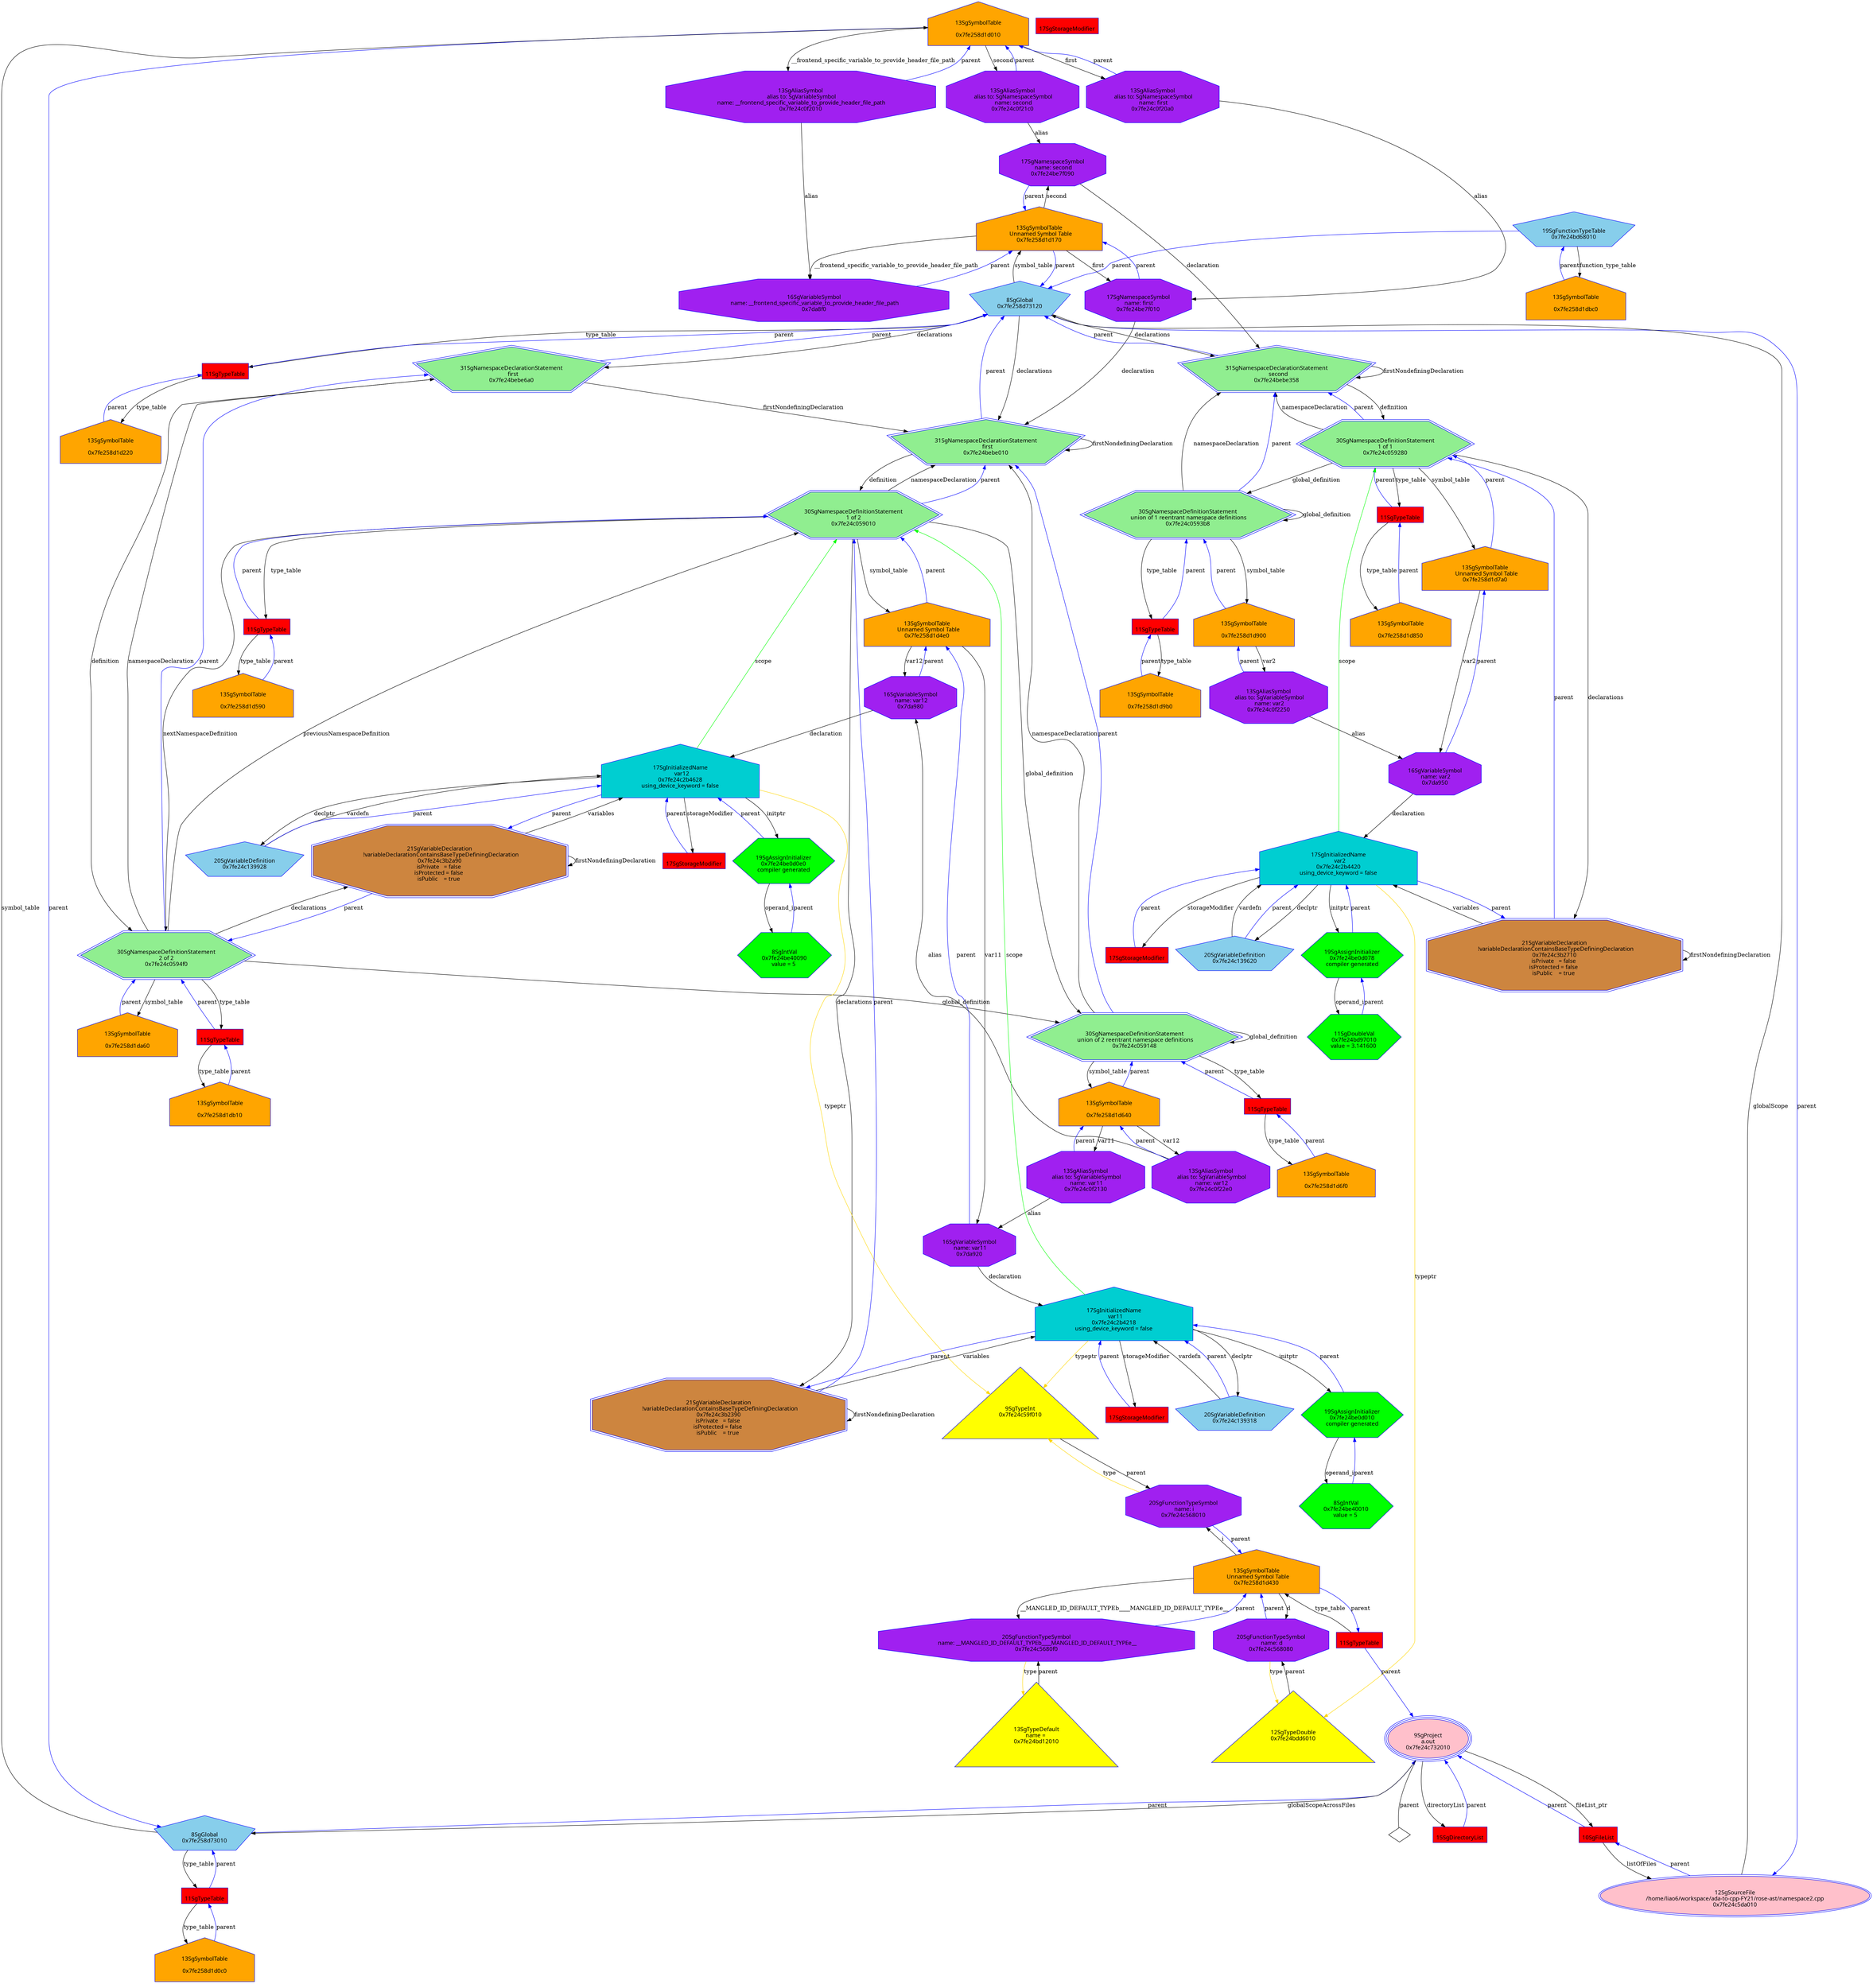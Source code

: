 digraph "Gnamespace2.cpp.dot" {
"0x7fe258d1d010"[label="\n13SgSymbolTable\n  \n  0x7fe258d1d010  " shape=house,regular=0,URL="\N",tooltip="more info at \N",sides=5,peripheries=1,color="blue",fillcolor=orange,fontname="7x13bold",fontcolor=black,style=filled];
"0x7fe258d1d010" -> "0x7fe24c0f21c0"[label="second" dir=forward ];
"0x7fe258d1d010" -> "0x7fe24c0f20a0"[label="first" dir=forward ];
"0x7fe258d1d010" -> "0x7fe24c0f2010"[label="__frontend_specific_variable_to_provide_header_file_path" dir=forward ];
"0x7fe258d1d010" -> "0x7fe258d73010"[label="parent" color="blue" dir=forward ];
"0x7fe258d1d0c0"[label="\n13SgSymbolTable\n  \n  0x7fe258d1d0c0  " shape=house,regular=0,URL="\N",tooltip="more info at \N",sides=5,peripheries=1,color="blue",fillcolor=orange,fontname="7x13bold",fontcolor=black,style=filled];
"0x7fe258d1d0c0" -> "0x72bf90"[label="parent" color="blue" dir=forward ];
"0x7fe258d1d170"[label="\n13SgSymbolTable\n  Unnamed Symbol Table\n  0x7fe258d1d170  " shape=house,regular=0,URL="\N",tooltip="more info at \N",sides=5,peripheries=1,color="blue",fillcolor=orange,fontname="7x13bold",fontcolor=black,style=filled];
"0x7fe258d1d170" -> "0x7fe24be7f090"[label="second" dir=forward ];
"0x7fe258d1d170" -> "0x7fe24be7f010"[label="first" dir=forward ];
"0x7fe258d1d170" -> "0x7da8f0"[label="__frontend_specific_variable_to_provide_header_file_path" dir=forward ];
"0x7fe258d1d170" -> "0x7fe258d73120"[label="parent" color="blue" dir=forward ];
"0x7fe258d1d220"[label="\n13SgSymbolTable\n  \n  0x7fe258d1d220  " shape=house,regular=0,URL="\N",tooltip="more info at \N",sides=5,peripheries=1,color="blue",fillcolor=orange,fontname="7x13bold",fontcolor=black,style=filled];
"0x7fe258d1d220" -> "0x72bfb8"[label="parent" color="blue" dir=forward ];
"0x7fe258d1d430"[label="\n13SgSymbolTable\n  Unnamed Symbol Table\n  0x7fe258d1d430  " shape=house,regular=0,URL="\N",tooltip="more info at \N",sides=5,peripheries=1,color="blue",fillcolor=orange,fontname="7x13bold",fontcolor=black,style=filled];
"0x7fe258d1d430" -> "0x7fe24c5680f0"[label="__MANGLED_ID_DEFAULT_TYPEb____MANGLED_ID_DEFAULT_TYPEe__" dir=forward ];
"0x7fe258d1d430" -> "0x7fe24c568080"[label="d" dir=forward ];
"0x7fe258d1d430" -> "0x7fe24c568010"[label="i" dir=forward ];
"0x7fe258d1d430" -> "0x72c008"[label="parent" color="blue" dir=forward ];
"0x7fe258d1d4e0"[label="\n13SgSymbolTable\n  Unnamed Symbol Table\n  0x7fe258d1d4e0  " shape=house,regular=0,URL="\N",tooltip="more info at \N",sides=5,peripheries=1,color="blue",fillcolor=orange,fontname="7x13bold",fontcolor=black,style=filled];
"0x7fe258d1d4e0" -> "0x7da980"[label="var12" dir=forward ];
"0x7fe258d1d4e0" -> "0x7da920"[label="var11" dir=forward ];
"0x7fe258d1d4e0" -> "0x7fe24c059010"[label="parent" color="blue" dir=forward ];
"0x7fe258d1d590"[label="\n13SgSymbolTable\n  \n  0x7fe258d1d590  " shape=house,regular=0,URL="\N",tooltip="more info at \N",sides=5,peripheries=1,color="blue",fillcolor=orange,fontname="7x13bold",fontcolor=black,style=filled];
"0x7fe258d1d590" -> "0x72c030"[label="parent" color="blue" dir=forward ];
"0x7fe258d1d640"[label="\n13SgSymbolTable\n  \n  0x7fe258d1d640  " shape=house,regular=0,URL="\N",tooltip="more info at \N",sides=5,peripheries=1,color="blue",fillcolor=orange,fontname="7x13bold",fontcolor=black,style=filled];
"0x7fe258d1d640" -> "0x7fe24c0f22e0"[label="var12" dir=forward ];
"0x7fe258d1d640" -> "0x7fe24c0f2130"[label="var11" dir=forward ];
"0x7fe258d1d640" -> "0x7fe24c059148"[label="parent" color="blue" dir=forward ];
"0x7fe258d1d6f0"[label="\n13SgSymbolTable\n  \n  0x7fe258d1d6f0  " shape=house,regular=0,URL="\N",tooltip="more info at \N",sides=5,peripheries=1,color="blue",fillcolor=orange,fontname="7x13bold",fontcolor=black,style=filled];
"0x7fe258d1d6f0" -> "0x72c058"[label="parent" color="blue" dir=forward ];
"0x7fe258d1d7a0"[label="\n13SgSymbolTable\n  Unnamed Symbol Table\n  0x7fe258d1d7a0  " shape=house,regular=0,URL="\N",tooltip="more info at \N",sides=5,peripheries=1,color="blue",fillcolor=orange,fontname="7x13bold",fontcolor=black,style=filled];
"0x7fe258d1d7a0" -> "0x7da950"[label="var2" dir=forward ];
"0x7fe258d1d7a0" -> "0x7fe24c059280"[label="parent" color="blue" dir=forward ];
"0x7fe258d1d850"[label="\n13SgSymbolTable\n  \n  0x7fe258d1d850  " shape=house,regular=0,URL="\N",tooltip="more info at \N",sides=5,peripheries=1,color="blue",fillcolor=orange,fontname="7x13bold",fontcolor=black,style=filled];
"0x7fe258d1d850" -> "0x72c080"[label="parent" color="blue" dir=forward ];
"0x7fe258d1d900"[label="\n13SgSymbolTable\n  \n  0x7fe258d1d900  " shape=house,regular=0,URL="\N",tooltip="more info at \N",sides=5,peripheries=1,color="blue",fillcolor=orange,fontname="7x13bold",fontcolor=black,style=filled];
"0x7fe258d1d900" -> "0x7fe24c0f2250"[label="var2" dir=forward ];
"0x7fe258d1d900" -> "0x7fe24c0593b8"[label="parent" color="blue" dir=forward ];
"0x7fe258d1d9b0"[label="\n13SgSymbolTable\n  \n  0x7fe258d1d9b0  " shape=house,regular=0,URL="\N",tooltip="more info at \N",sides=5,peripheries=1,color="blue",fillcolor=orange,fontname="7x13bold",fontcolor=black,style=filled];
"0x7fe258d1d9b0" -> "0x72c0a8"[label="parent" color="blue" dir=forward ];
"0x7fe258d1da60"[label="\n13SgSymbolTable\n  \n  0x7fe258d1da60  " shape=house,regular=0,URL="\N",tooltip="more info at \N",sides=5,peripheries=1,color="blue",fillcolor=orange,fontname="7x13bold",fontcolor=black,style=filled];
"0x7fe258d1da60" -> "0x7fe24c0594f0"[label="parent" color="blue" dir=forward ];
"0x7fe258d1db10"[label="\n13SgSymbolTable\n  \n  0x7fe258d1db10  " shape=house,regular=0,URL="\N",tooltip="more info at \N",sides=5,peripheries=1,color="blue",fillcolor=orange,fontname="7x13bold",fontcolor=black,style=filled];
"0x7fe258d1db10" -> "0x72c0d0"[label="parent" color="blue" dir=forward ];
"0x7fe258d1dbc0"[label="\n13SgSymbolTable\n  \n  0x7fe258d1dbc0  " shape=house,regular=0,URL="\N",tooltip="more info at \N",sides=5,peripheries=1,color="blue",fillcolor=orange,fontname="7x13bold",fontcolor=black,style=filled];
"0x7fe258d1dbc0" -> "0x7fe24bd68010"[label="parent" color="blue" dir=forward ];
"0x7c6f50"[label="\n17SgStorageModifier" shape=polygon,regular=0,URL="\N",tooltip="more info at \N",sides=4,peripheries=1,color="blue",fillcolor=red,fontname="7x13bold",fontcolor=black,style=filled];
"0x7c6f78"[label="\n17SgStorageModifier" shape=polygon,regular=0,URL="\N",tooltip="more info at \N",sides=4,peripheries=1,color="blue",fillcolor=red,fontname="7x13bold",fontcolor=black,style=filled];
"0x7c6f78" -> "0x7fe24c2b4218"[label="parent" color="blue" dir=forward ];
"0x7c6fa0"[label="\n17SgStorageModifier" shape=polygon,regular=0,URL="\N",tooltip="more info at \N",sides=4,peripheries=1,color="blue",fillcolor=red,fontname="7x13bold",fontcolor=black,style=filled];
"0x7c6fa0" -> "0x7fe24c2b4420"[label="parent" color="blue" dir=forward ];
"0x7c6fc8"[label="\n17SgStorageModifier" shape=polygon,regular=0,URL="\N",tooltip="more info at \N",sides=4,peripheries=1,color="blue",fillcolor=red,fontname="7x13bold",fontcolor=black,style=filled];
"0x7c6fc8" -> "0x7fe24c2b4628"[label="parent" color="blue" dir=forward ];
"0x7fe24c5da010"[label="\n12SgSourceFile\n  /home/liao6/workspace/ada-to-cpp-FY21/rose-ast/namespace2.cpp  \n  0x7fe24c5da010  " shape=ellipse,regular=0,URL="\N",tooltip="more info at \N",sides=5,peripheries=2,color="blue",fillcolor=pink,fontname="7x13bold",fontcolor=black,style=filled];
"0x7fe24c5da010" -> "0x7fe258d73120"[label="globalScope" dir=forward ];
"0x7fe24c5da010" -> "0x6f1530"[label="parent" color="blue" dir=forward ];
"0x6f1530"[label="\n10SgFileList" shape=polygon,regular=0,URL="\N",tooltip="more info at \N",sides=4,peripheries=1,color="blue",fillcolor=red,fontname="7x13bold",fontcolor=black,style=filled];
"0x6f1530" -> "0x7fe24c5da010"[label="listOfFiles" dir=forward ];
"0x6f1530" -> "0x7fe24c732010"[label="parent" color="blue" dir=forward ];
"0x710940"[label="\n15SgDirectoryList" shape=polygon,regular=0,URL="\N",tooltip="more info at \N",sides=4,peripheries=1,color="blue",fillcolor=red,fontname="7x13bold",fontcolor=black,style=filled];
"0x710940" -> "0x7fe24c732010"[label="parent" color="blue" dir=forward ];
"0x7fe24c732010"[label="\n9SgProject\n  a.out  \n  0x7fe24c732010  " shape=ellipse,regular=0,URL="\N",tooltip="more info at \N",sides=5,peripheries=3,color="blue",fillcolor=pink,fontname="7x13bold",fontcolor=black,style=filled];
"0x7fe24c732010" -> "0x6f1530"[label="fileList_ptr" dir=forward ];
"0x7fe24c732010" -> "0x710940"[label="directoryList" dir=forward ];
"0x7fe24c732010" -> "0x7fe258d73010"[label="globalScopeAcrossFiles" dir=forward ];
"0x7fe24c732010" -> "0x7fe24c732010__parent__null"[label="parent" dir=none ];
"0x7fe24c732010__parent__null"[label="" shape=diamond ];
"0x72bf90"[label="\n11SgTypeTable" shape=polygon,regular=0,URL="\N",tooltip="more info at \N",sides=4,peripheries=1,color="blue",fillcolor=red,fontname="7x13bold",fontcolor=black,style=filled];
"0x72bf90" -> "0x7fe258d1d0c0"[label="type_table" dir=forward ];
"0x72bf90" -> "0x7fe258d73010"[label="parent" color="blue" dir=forward ];
"0x72bfb8"[label="\n11SgTypeTable" shape=polygon,regular=0,URL="\N",tooltip="more info at \N",sides=4,peripheries=1,color="blue",fillcolor=red,fontname="7x13bold",fontcolor=black,style=filled];
"0x72bfb8" -> "0x7fe258d1d220"[label="type_table" dir=forward ];
"0x72bfb8" -> "0x7fe258d73120"[label="parent" color="blue" dir=forward ];
"0x72c008"[label="\n11SgTypeTable" shape=polygon,regular=0,URL="\N",tooltip="more info at \N",sides=4,peripheries=1,color="blue",fillcolor=red,fontname="7x13bold",fontcolor=black,style=filled];
"0x72c008" -> "0x7fe258d1d430"[label="type_table" dir=forward ];
"0x72c008" -> "0x7fe24c732010"[label="parent" color="blue" dir=forward ];
"0x72c030"[label="\n11SgTypeTable" shape=polygon,regular=0,URL="\N",tooltip="more info at \N",sides=4,peripheries=1,color="blue",fillcolor=red,fontname="7x13bold",fontcolor=black,style=filled];
"0x72c030" -> "0x7fe258d1d590"[label="type_table" dir=forward ];
"0x72c030" -> "0x7fe24c059010"[label="parent" color="blue" dir=forward ];
"0x72c058"[label="\n11SgTypeTable" shape=polygon,regular=0,URL="\N",tooltip="more info at \N",sides=4,peripheries=1,color="blue",fillcolor=red,fontname="7x13bold",fontcolor=black,style=filled];
"0x72c058" -> "0x7fe258d1d6f0"[label="type_table" dir=forward ];
"0x72c058" -> "0x7fe24c059148"[label="parent" color="blue" dir=forward ];
"0x72c080"[label="\n11SgTypeTable" shape=polygon,regular=0,URL="\N",tooltip="more info at \N",sides=4,peripheries=1,color="blue",fillcolor=red,fontname="7x13bold",fontcolor=black,style=filled];
"0x72c080" -> "0x7fe258d1d850"[label="type_table" dir=forward ];
"0x72c080" -> "0x7fe24c059280"[label="parent" color="blue" dir=forward ];
"0x72c0a8"[label="\n11SgTypeTable" shape=polygon,regular=0,URL="\N",tooltip="more info at \N",sides=4,peripheries=1,color="blue",fillcolor=red,fontname="7x13bold",fontcolor=black,style=filled];
"0x72c0a8" -> "0x7fe258d1d9b0"[label="type_table" dir=forward ];
"0x72c0a8" -> "0x7fe24c0593b8"[label="parent" color="blue" dir=forward ];
"0x72c0d0"[label="\n11SgTypeTable" shape=polygon,regular=0,URL="\N",tooltip="more info at \N",sides=4,peripheries=1,color="blue",fillcolor=red,fontname="7x13bold",fontcolor=black,style=filled];
"0x72c0d0" -> "0x7fe258d1db10"[label="type_table" dir=forward ];
"0x72c0d0" -> "0x7fe24c0594f0"[label="parent" color="blue" dir=forward ];
"0x7fe24c59f010"[label="\n9SgTypeInt\n  0x7fe24c59f010  \n   \n   " shape=polygon,regular=0,URL="\N",tooltip="more info at \N",sides=3,peripheries=1,color="blue",fillcolor=yellow,fontname="7x13bold",fontcolor=black,style=filled];
"0x7fe24c59f010" -> "0x7fe24c568010"[label="parent" dir=forward ];
"0x7fe24bdd6010"[label="\n12SgTypeDouble\n  0x7fe24bdd6010  \n   \n   " shape=polygon,regular=0,URL="\N",tooltip="more info at \N",sides=3,peripheries=1,color="blue",fillcolor=yellow,fontname="7x13bold",fontcolor=black,style=filled];
"0x7fe24bdd6010" -> "0x7fe24c568080"[label="parent" dir=forward ];
"0x7fe24bd12010"[label="\n13SgTypeDefault\n  name =   \n  0x7fe24bd12010  \n   \n   " shape=polygon,regular=0,URL="\N",tooltip="more info at \N",sides=3,peripheries=1,color="blue",fillcolor=yellow,fontname="7x13bold",fontcolor=black,style=filled];
"0x7fe24bd12010" -> "0x7fe24c5680f0"[label="parent" dir=forward ];
"0x7fe258d73010"[label="\n8SgGlobal\n  0x7fe258d73010  " shape=polygon,regular=0,URL="\N",tooltip="more info at \N",sides=5,peripheries=1,color="blue",fillcolor=skyblue,fontname="7x13bold",fontcolor=black,style=filled];
"0x7fe258d73010" -> "0x7fe258d1d010"[label="symbol_table" dir=forward ];
"0x7fe258d73010" -> "0x72bf90"[label="type_table" dir=forward ];
"0x7fe258d73010" -> "0x7fe24c732010"[label="parent" color="blue" dir=forward ];
"0x7fe258d73120"[label="\n8SgGlobal\n  0x7fe258d73120  " shape=polygon,regular=0,URL="\N",tooltip="more info at \N",sides=5,peripheries=1,color="blue",fillcolor=skyblue,fontname="7x13bold",fontcolor=black,style=filled];
"0x7fe258d73120" -> "0x7fe24bebe010"[label="declarations" dir=forward ];
"0x7fe258d73120" -> "0x7fe24bebe358"[label="declarations" dir=forward ];
"0x7fe258d73120" -> "0x7fe24bebe6a0"[label="declarations" dir=forward ];
"0x7fe258d73120" -> "0x7fe258d1d170"[label="symbol_table" dir=forward ];
"0x7fe258d73120" -> "0x72bfb8"[label="type_table" dir=forward ];
"0x7fe258d73120" -> "0x7fe24c5da010"[label="parent" color="blue" dir=forward ];
"0x7fe24c139318"[label="\n20SgVariableDefinition\n  0x7fe24c139318  " shape=polygon,regular=0,URL="\N",tooltip="more info at \N",sides=5,peripheries=1,color="blue",fillcolor=skyblue,fontname="7x13bold",fontcolor=black,style=filled];
"0x7fe24c139318" -> "0x7fe24c2b4218"[label="vardefn" dir=forward ];
"0x7fe24c139318" -> "0x7fe24c2b4218"[label="parent" color="blue" dir=forward ];
"0x7fe24c139620"[label="\n20SgVariableDefinition\n  0x7fe24c139620  " shape=polygon,regular=0,URL="\N",tooltip="more info at \N",sides=5,peripheries=1,color="blue",fillcolor=skyblue,fontname="7x13bold",fontcolor=black,style=filled];
"0x7fe24c139620" -> "0x7fe24c2b4420"[label="vardefn" dir=forward ];
"0x7fe24c139620" -> "0x7fe24c2b4420"[label="parent" color="blue" dir=forward ];
"0x7fe24c139928"[label="\n20SgVariableDefinition\n  0x7fe24c139928  " shape=polygon,regular=0,URL="\N",tooltip="more info at \N",sides=5,peripheries=1,color="blue",fillcolor=skyblue,fontname="7x13bold",fontcolor=black,style=filled];
"0x7fe24c139928" -> "0x7fe24c2b4628"[label="vardefn" dir=forward ];
"0x7fe24c139928" -> "0x7fe24c2b4628"[label="parent" color="blue" dir=forward ];
"0x7fe24bd68010"[label="\n19SgFunctionTypeTable\n  0x7fe24bd68010  " shape=polygon,regular=0,URL="\N",tooltip="more info at \N",sides=5,peripheries=1,color="blue",fillcolor=skyblue,fontname="7x13bold",fontcolor=black,style=filled];
"0x7fe24bd68010" -> "0x7fe258d1dbc0"[label="function_type_table" dir=forward ];
"0x7fe24bd68010" -> "0x7fe258d73120"[label="parent" color="blue" dir=forward ];
"0x7fe24c3b2390"[label="\n21SgVariableDeclaration\n  !variableDeclarationContainsBaseTypeDefiningDeclaration\n  0x7fe24c3b2390  \n isPrivate   = false  \n isProtected = false  \n isPublic    = true  " shape=polygon,regular=0,URL="\N",tooltip="more info at \N",sides=8,peripheries=2,color="blue",fillcolor=peru,fontname="7x13bold",fontcolor=black,style=filled];
"0x7fe24c3b2390" -> "0x7fe24c2b4218"[label="variables" dir=forward ];
"0x7fe24c3b2390" -> "0x7fe24c3b2390"[label="firstNondefiningDeclaration" dir=forward ];
"0x7fe24c3b2390" -> "0x7fe24c059010"[label="parent" color="blue" dir=forward ];
"0x7fe24c3b2710"[label="\n21SgVariableDeclaration\n  !variableDeclarationContainsBaseTypeDefiningDeclaration\n  0x7fe24c3b2710  \n isPrivate   = false  \n isProtected = false  \n isPublic    = true  " shape=polygon,regular=0,URL="\N",tooltip="more info at \N",sides=8,peripheries=2,color="blue",fillcolor=peru,fontname="7x13bold",fontcolor=black,style=filled];
"0x7fe24c3b2710" -> "0x7fe24c2b4420"[label="variables" dir=forward ];
"0x7fe24c3b2710" -> "0x7fe24c3b2710"[label="firstNondefiningDeclaration" dir=forward ];
"0x7fe24c3b2710" -> "0x7fe24c059280"[label="parent" color="blue" dir=forward ];
"0x7fe24c3b2a90"[label="\n21SgVariableDeclaration\n  !variableDeclarationContainsBaseTypeDefiningDeclaration\n  0x7fe24c3b2a90  \n isPrivate   = false  \n isProtected = false  \n isPublic    = true  " shape=polygon,regular=0,URL="\N",tooltip="more info at \N",sides=8,peripheries=2,color="blue",fillcolor=peru,fontname="7x13bold",fontcolor=black,style=filled];
"0x7fe24c3b2a90" -> "0x7fe24c2b4628"[label="variables" dir=forward ];
"0x7fe24c3b2a90" -> "0x7fe24c3b2a90"[label="firstNondefiningDeclaration" dir=forward ];
"0x7fe24c3b2a90" -> "0x7fe24c0594f0"[label="parent" color="blue" dir=forward ];
"0x7fe24bebe010"[label="\n31SgNamespaceDeclarationStatement\n  first\n  0x7fe24bebe010  " shape=polygon,regular=0,URL="\N",tooltip="more info at \N",sides=5,peripheries=2,color="blue",fillcolor=lightgreen,fontname="7x13bold",fontcolor=black,style=filled];
"0x7fe24bebe010" -> "0x7fe24c059010"[label="definition" dir=forward ];
"0x7fe24bebe010" -> "0x7fe24bebe010"[label="firstNondefiningDeclaration" dir=forward ];
"0x7fe24bebe010" -> "0x7fe258d73120"[label="parent" color="blue" dir=forward ];
"0x7fe24bebe358"[label="\n31SgNamespaceDeclarationStatement\n  second\n  0x7fe24bebe358  " shape=polygon,regular=0,URL="\N",tooltip="more info at \N",sides=5,peripheries=2,color="blue",fillcolor=lightgreen,fontname="7x13bold",fontcolor=black,style=filled];
"0x7fe24bebe358" -> "0x7fe24c059280"[label="definition" dir=forward ];
"0x7fe24bebe358" -> "0x7fe24bebe358"[label="firstNondefiningDeclaration" dir=forward ];
"0x7fe24bebe358" -> "0x7fe258d73120"[label="parent" color="blue" dir=forward ];
"0x7fe24bebe6a0"[label="\n31SgNamespaceDeclarationStatement\n  first\n  0x7fe24bebe6a0  " shape=polygon,regular=0,URL="\N",tooltip="more info at \N",sides=5,peripheries=2,color="blue",fillcolor=lightgreen,fontname="7x13bold",fontcolor=black,style=filled];
"0x7fe24bebe6a0" -> "0x7fe24c0594f0"[label="definition" dir=forward ];
"0x7fe24bebe6a0" -> "0x7fe24bebe010"[label="firstNondefiningDeclaration" dir=forward ];
"0x7fe24bebe6a0" -> "0x7fe258d73120"[label="parent" color="blue" dir=forward ];
"0x7fe24c059010"[label="\n30SgNamespaceDefinitionStatement\n  1 of 2  \n  0x7fe24c059010  " shape=polygon,regular=0,URL="\N",tooltip="more info at \N",sides=6,peripheries=2,color="blue",fillcolor=lightgreen,fontname="7x13bold",fontcolor=black,style=filled];
"0x7fe24c059010" -> "0x7fe24c3b2390"[label="declarations" dir=forward ];
"0x7fe24c059010" -> "0x7fe24bebe010"[label="namespaceDeclaration" dir=forward ];
"0x7fe24c059010" -> "0x7fe24c0594f0"[label="nextNamespaceDefinition" dir=forward ];
"0x7fe24c059010" -> "0x7fe24c059148"[label="global_definition" dir=forward ];
"0x7fe24c059010" -> "0x7fe258d1d4e0"[label="symbol_table" dir=forward ];
"0x7fe24c059010" -> "0x72c030"[label="type_table" dir=forward ];
"0x7fe24c059010" -> "0x7fe24bebe010"[label="parent" color="blue" dir=forward ];
"0x7fe24c059148"[label="\n30SgNamespaceDefinitionStatement\n  union of 2 reentrant namespace definitions \n  0x7fe24c059148  " shape=polygon,regular=0,URL="\N",tooltip="more info at \N",sides=6,peripheries=2,color="blue",fillcolor=lightgreen,fontname="7x13bold",fontcolor=black,style=filled];
"0x7fe24c059148" -> "0x7fe24bebe010"[label="namespaceDeclaration" dir=forward ];
"0x7fe24c059148" -> "0x7fe24c059148"[label="global_definition" dir=forward ];
"0x7fe24c059148" -> "0x7fe258d1d640"[label="symbol_table" dir=forward ];
"0x7fe24c059148" -> "0x72c058"[label="type_table" dir=forward ];
"0x7fe24c059148" -> "0x7fe24bebe010"[label="parent" color="blue" dir=forward ];
"0x7fe24c059280"[label="\n30SgNamespaceDefinitionStatement\n  1 of 1  \n  0x7fe24c059280  " shape=polygon,regular=0,URL="\N",tooltip="more info at \N",sides=6,peripheries=2,color="blue",fillcolor=lightgreen,fontname="7x13bold",fontcolor=black,style=filled];
"0x7fe24c059280" -> "0x7fe24c3b2710"[label="declarations" dir=forward ];
"0x7fe24c059280" -> "0x7fe24bebe358"[label="namespaceDeclaration" dir=forward ];
"0x7fe24c059280" -> "0x7fe24c0593b8"[label="global_definition" dir=forward ];
"0x7fe24c059280" -> "0x7fe258d1d7a0"[label="symbol_table" dir=forward ];
"0x7fe24c059280" -> "0x72c080"[label="type_table" dir=forward ];
"0x7fe24c059280" -> "0x7fe24bebe358"[label="parent" color="blue" dir=forward ];
"0x7fe24c0593b8"[label="\n30SgNamespaceDefinitionStatement\n  union of 1 reentrant namespace definitions \n  0x7fe24c0593b8  " shape=polygon,regular=0,URL="\N",tooltip="more info at \N",sides=6,peripheries=2,color="blue",fillcolor=lightgreen,fontname="7x13bold",fontcolor=black,style=filled];
"0x7fe24c0593b8" -> "0x7fe24bebe358"[label="namespaceDeclaration" dir=forward ];
"0x7fe24c0593b8" -> "0x7fe24c0593b8"[label="global_definition" dir=forward ];
"0x7fe24c0593b8" -> "0x7fe258d1d900"[label="symbol_table" dir=forward ];
"0x7fe24c0593b8" -> "0x72c0a8"[label="type_table" dir=forward ];
"0x7fe24c0593b8" -> "0x7fe24bebe358"[label="parent" color="blue" dir=forward ];
"0x7fe24c0594f0"[label="\n30SgNamespaceDefinitionStatement\n  2 of 2  \n  0x7fe24c0594f0  " shape=polygon,regular=0,URL="\N",tooltip="more info at \N",sides=6,peripheries=2,color="blue",fillcolor=lightgreen,fontname="7x13bold",fontcolor=black,style=filled];
"0x7fe24c0594f0" -> "0x7fe24c3b2a90"[label="declarations" dir=forward ];
"0x7fe24c0594f0" -> "0x7fe24bebe6a0"[label="namespaceDeclaration" dir=forward ];
"0x7fe24c0594f0" -> "0x7fe24c059010"[label="previousNamespaceDefinition" dir=forward ];
"0x7fe24c0594f0" -> "0x7fe24c059148"[label="global_definition" dir=forward ];
"0x7fe24c0594f0" -> "0x7fe258d1da60"[label="symbol_table" dir=forward ];
"0x7fe24c0594f0" -> "0x72c0d0"[label="type_table" dir=forward ];
"0x7fe24c0594f0" -> "0x7fe24bebe6a0"[label="parent" color="blue" dir=forward ];
"0x7fe24be0d010"[label="\n19SgAssignInitializer\n  0x7fe24be0d010  \n compiler generated " shape=polygon,regular=0,URL="\N",tooltip="more info at \N",sides=6,peripheries=1,color="blue",fillcolor=green,fontname="7x13bold",fontcolor=black,style=filled];
"0x7fe24be0d010" -> "0x7fe24be40010"[label="operand_i" dir=forward ];
"0x7fe24be0d010" -> "0x7fe24c2b4218"[label="parent" color="blue" dir=forward ];
"0x7fe24be0d078"[label="\n19SgAssignInitializer\n  0x7fe24be0d078  \n compiler generated " shape=polygon,regular=0,URL="\N",tooltip="more info at \N",sides=6,peripheries=1,color="blue",fillcolor=green,fontname="7x13bold",fontcolor=black,style=filled];
"0x7fe24be0d078" -> "0x7fe24bd97010"[label="operand_i" dir=forward ];
"0x7fe24be0d078" -> "0x7fe24c2b4420"[label="parent" color="blue" dir=forward ];
"0x7fe24be0d0e0"[label="\n19SgAssignInitializer\n  0x7fe24be0d0e0  \n compiler generated " shape=polygon,regular=0,URL="\N",tooltip="more info at \N",sides=6,peripheries=1,color="blue",fillcolor=green,fontname="7x13bold",fontcolor=black,style=filled];
"0x7fe24be0d0e0" -> "0x7fe24be40090"[label="operand_i" dir=forward ];
"0x7fe24be0d0e0" -> "0x7fe24c2b4628"[label="parent" color="blue" dir=forward ];
"0x7fe24be40010"[label="\n8SgIntVal\n  0x7fe24be40010  \n value = 5  " shape=polygon,regular=0,URL="\N",tooltip="more info at \N",sides=6,peripheries=1,color="blue",fillcolor=green,fontname="7x13bold",fontcolor=black,style=filled];
"0x7fe24be40010" -> "0x7fe24be0d010"[label="parent" color="blue" dir=forward ];
"0x7fe24be40090"[label="\n8SgIntVal\n  0x7fe24be40090  \n value = 5  " shape=polygon,regular=0,URL="\N",tooltip="more info at \N",sides=6,peripheries=1,color="blue",fillcolor=green,fontname="7x13bold",fontcolor=black,style=filled];
"0x7fe24be40090" -> "0x7fe24be0d0e0"[label="parent" color="blue" dir=forward ];
"0x7fe24bd97010"[label="\n11SgDoubleVal\n  0x7fe24bd97010  \n value = 3.141600  " shape=polygon,regular=0,URL="\N",tooltip="more info at \N",sides=6,peripheries=1,color="blue",fillcolor=green,fontname="7x13bold",fontcolor=black,style=filled];
"0x7fe24bd97010" -> "0x7fe24be0d078"[label="parent" color="blue" dir=forward ];
"0x7da8f0"[label="\n16SgVariableSymbol\n name: __frontend_specific_variable_to_provide_header_file_path\n  0x7da8f0  " shape=polygon,regular=0,URL="\N",tooltip="more info at \N",sides=8,peripheries=1,color="blue",fillcolor=purple,fontname="7x13bold",fontcolor=black,style=filled];
"0x7da8f0" -> "0x7fe258d1d170"[label="parent" color="blue" dir=forward ];
"0x7da920"[label="\n16SgVariableSymbol\n name: var11\n  0x7da920  " shape=polygon,regular=0,URL="\N",tooltip="more info at \N",sides=8,peripheries=1,color="blue",fillcolor=purple,fontname="7x13bold",fontcolor=black,style=filled];
"0x7da920" -> "0x7fe24c2b4218"[label="declaration" dir=forward ];
"0x7da920" -> "0x7fe258d1d4e0"[label="parent" color="blue" dir=forward ];
"0x7da950"[label="\n16SgVariableSymbol\n name: var2\n  0x7da950  " shape=polygon,regular=0,URL="\N",tooltip="more info at \N",sides=8,peripheries=1,color="blue",fillcolor=purple,fontname="7x13bold",fontcolor=black,style=filled];
"0x7da950" -> "0x7fe24c2b4420"[label="declaration" dir=forward ];
"0x7da950" -> "0x7fe258d1d7a0"[label="parent" color="blue" dir=forward ];
"0x7da980"[label="\n16SgVariableSymbol\n name: var12\n  0x7da980  " shape=polygon,regular=0,URL="\N",tooltip="more info at \N",sides=8,peripheries=1,color="blue",fillcolor=purple,fontname="7x13bold",fontcolor=black,style=filled];
"0x7da980" -> "0x7fe24c2b4628"[label="declaration" dir=forward ];
"0x7da980" -> "0x7fe258d1d4e0"[label="parent" color="blue" dir=forward ];
"0x7fe24c568010"[label="\n20SgFunctionTypeSymbol\n name: i\n  0x7fe24c568010  " shape=polygon,regular=0,URL="\N",tooltip="more info at \N",sides=8,peripheries=1,color="blue",fillcolor=purple,fontname="7x13bold",fontcolor=black,style=filled];
"0x7fe24c568010" -> "0x7fe24c59f010"[label="type" color="gold1" dir=forward ];
"0x7fe24c568010" -> "0x7fe258d1d430"[label="parent" color="blue" dir=forward ];
"0x7fe24c568080"[label="\n20SgFunctionTypeSymbol\n name: d\n  0x7fe24c568080  " shape=polygon,regular=0,URL="\N",tooltip="more info at \N",sides=8,peripheries=1,color="blue",fillcolor=purple,fontname="7x13bold",fontcolor=black,style=filled];
"0x7fe24c568080" -> "0x7fe24bdd6010"[label="type" color="gold1" dir=forward ];
"0x7fe24c568080" -> "0x7fe258d1d430"[label="parent" color="blue" dir=forward ];
"0x7fe24c5680f0"[label="\n20SgFunctionTypeSymbol\n name: __MANGLED_ID_DEFAULT_TYPEb____MANGLED_ID_DEFAULT_TYPEe__\n  0x7fe24c5680f0  " shape=polygon,regular=0,URL="\N",tooltip="more info at \N",sides=8,peripheries=1,color="blue",fillcolor=purple,fontname="7x13bold",fontcolor=black,style=filled];
"0x7fe24c5680f0" -> "0x7fe24bd12010"[label="type" color="gold1" dir=forward ];
"0x7fe24c5680f0" -> "0x7fe258d1d430"[label="parent" color="blue" dir=forward ];
"0x7fe24be7f010"[label="\n17SgNamespaceSymbol\n name: first\n  0x7fe24be7f010  " shape=polygon,regular=0,URL="\N",tooltip="more info at \N",sides=8,peripheries=1,color="blue",fillcolor=purple,fontname="7x13bold",fontcolor=black,style=filled];
"0x7fe24be7f010" -> "0x7fe24bebe010"[label="declaration" dir=forward ];
"0x7fe24be7f010" -> "0x7fe258d1d170"[label="parent" color="blue" dir=forward ];
"0x7fe24be7f090"[label="\n17SgNamespaceSymbol\n name: second\n  0x7fe24be7f090  " shape=polygon,regular=0,URL="\N",tooltip="more info at \N",sides=8,peripheries=1,color="blue",fillcolor=purple,fontname="7x13bold",fontcolor=black,style=filled];
"0x7fe24be7f090" -> "0x7fe24bebe358"[label="declaration" dir=forward ];
"0x7fe24be7f090" -> "0x7fe258d1d170"[label="parent" color="blue" dir=forward ];
"0x7fe24c0f2010"[label="\n13SgAliasSymbol\n alias to: SgVariableSymbol\n name: __frontend_specific_variable_to_provide_header_file_path\n  0x7fe24c0f2010  " shape=polygon,regular=0,URL="\N",tooltip="more info at \N",sides=8,peripheries=1,color="blue",fillcolor=purple,fontname="7x13bold",fontcolor=black,style=filled];
"0x7fe24c0f2010" -> "0x7da8f0"[label="alias" dir=forward ];
"0x7fe24c0f2010" -> "0x7fe258d1d010"[label="parent" color="blue" dir=forward ];
"0x7fe24c0f20a0"[label="\n13SgAliasSymbol\n alias to: SgNamespaceSymbol\n name: first\n  0x7fe24c0f20a0  " shape=polygon,regular=0,URL="\N",tooltip="more info at \N",sides=8,peripheries=1,color="blue",fillcolor=purple,fontname="7x13bold",fontcolor=black,style=filled];
"0x7fe24c0f20a0" -> "0x7fe24be7f010"[label="alias" dir=forward ];
"0x7fe24c0f20a0" -> "0x7fe258d1d010"[label="parent" color="blue" dir=forward ];
"0x7fe24c0f2130"[label="\n13SgAliasSymbol\n alias to: SgVariableSymbol\n name: var11\n  0x7fe24c0f2130  " shape=polygon,regular=0,URL="\N",tooltip="more info at \N",sides=8,peripheries=1,color="blue",fillcolor=purple,fontname="7x13bold",fontcolor=black,style=filled];
"0x7fe24c0f2130" -> "0x7da920"[label="alias" dir=forward ];
"0x7fe24c0f2130" -> "0x7fe258d1d640"[label="parent" color="blue" dir=forward ];
"0x7fe24c0f21c0"[label="\n13SgAliasSymbol\n alias to: SgNamespaceSymbol\n name: second\n  0x7fe24c0f21c0  " shape=polygon,regular=0,URL="\N",tooltip="more info at \N",sides=8,peripheries=1,color="blue",fillcolor=purple,fontname="7x13bold",fontcolor=black,style=filled];
"0x7fe24c0f21c0" -> "0x7fe24be7f090"[label="alias" dir=forward ];
"0x7fe24c0f21c0" -> "0x7fe258d1d010"[label="parent" color="blue" dir=forward ];
"0x7fe24c0f2250"[label="\n13SgAliasSymbol\n alias to: SgVariableSymbol\n name: var2\n  0x7fe24c0f2250  " shape=polygon,regular=0,URL="\N",tooltip="more info at \N",sides=8,peripheries=1,color="blue",fillcolor=purple,fontname="7x13bold",fontcolor=black,style=filled];
"0x7fe24c0f2250" -> "0x7da950"[label="alias" dir=forward ];
"0x7fe24c0f2250" -> "0x7fe258d1d900"[label="parent" color="blue" dir=forward ];
"0x7fe24c0f22e0"[label="\n13SgAliasSymbol\n alias to: SgVariableSymbol\n name: var12\n  0x7fe24c0f22e0  " shape=polygon,regular=0,URL="\N",tooltip="more info at \N",sides=8,peripheries=1,color="blue",fillcolor=purple,fontname="7x13bold",fontcolor=black,style=filled];
"0x7fe24c0f22e0" -> "0x7da980"[label="alias" dir=forward ];
"0x7fe24c0f22e0" -> "0x7fe258d1d640"[label="parent" color="blue" dir=forward ];
"0x7fe24c2b4218"[label="\n17SgInitializedName\n  var11\n  0x7fe24c2b4218  \n  using_device_keyword = false  " shape=house,regular=0,URL="\N",tooltip="more info at \N",sides=5,peripheries=1,color="blue",fillcolor=darkturquoise,fontname="7x13bold",fontcolor=black,style=filled];
"0x7fe24c2b4218" -> "0x7fe24c59f010"[label="typeptr" color="gold1" dir=forward ];
"0x7fe24c2b4218" -> "0x7fe24be0d010"[label="initptr" dir=forward ];
"0x7fe24c2b4218" -> "0x7fe24c139318"[label="declptr" dir=forward ];
"0x7fe24c2b4218" -> "0x7c6f78"[label="storageModifier" dir=forward ];
"0x7fe24c2b4218" -> "0x7fe24c059010"[label="scope" color="green" dir=forward ];
"0x7fe24c2b4218" -> "0x7fe24c3b2390"[label="parent" color="blue" dir=forward ];
"0x7fe24c2b4420"[label="\n17SgInitializedName\n  var2\n  0x7fe24c2b4420  \n  using_device_keyword = false  " shape=house,regular=0,URL="\N",tooltip="more info at \N",sides=5,peripheries=1,color="blue",fillcolor=darkturquoise,fontname="7x13bold",fontcolor=black,style=filled];
"0x7fe24c2b4420" -> "0x7fe24bdd6010"[label="typeptr" color="gold1" dir=forward ];
"0x7fe24c2b4420" -> "0x7fe24be0d078"[label="initptr" dir=forward ];
"0x7fe24c2b4420" -> "0x7fe24c139620"[label="declptr" dir=forward ];
"0x7fe24c2b4420" -> "0x7c6fa0"[label="storageModifier" dir=forward ];
"0x7fe24c2b4420" -> "0x7fe24c059280"[label="scope" color="green" dir=forward ];
"0x7fe24c2b4420" -> "0x7fe24c3b2710"[label="parent" color="blue" dir=forward ];
"0x7fe24c2b4628"[label="\n17SgInitializedName\n  var12\n  0x7fe24c2b4628  \n  using_device_keyword = false  " shape=house,regular=0,URL="\N",tooltip="more info at \N",sides=5,peripheries=1,color="blue",fillcolor=darkturquoise,fontname="7x13bold",fontcolor=black,style=filled];
"0x7fe24c2b4628" -> "0x7fe24c59f010"[label="typeptr" color="gold1" dir=forward ];
"0x7fe24c2b4628" -> "0x7fe24be0d0e0"[label="initptr" dir=forward ];
"0x7fe24c2b4628" -> "0x7fe24c139928"[label="declptr" dir=forward ];
"0x7fe24c2b4628" -> "0x7c6fc8"[label="storageModifier" dir=forward ];
"0x7fe24c2b4628" -> "0x7fe24c059010"[label="scope" color="green" dir=forward ];
"0x7fe24c2b4628" -> "0x7fe24c3b2a90"[label="parent" color="blue" dir=forward ];
}
